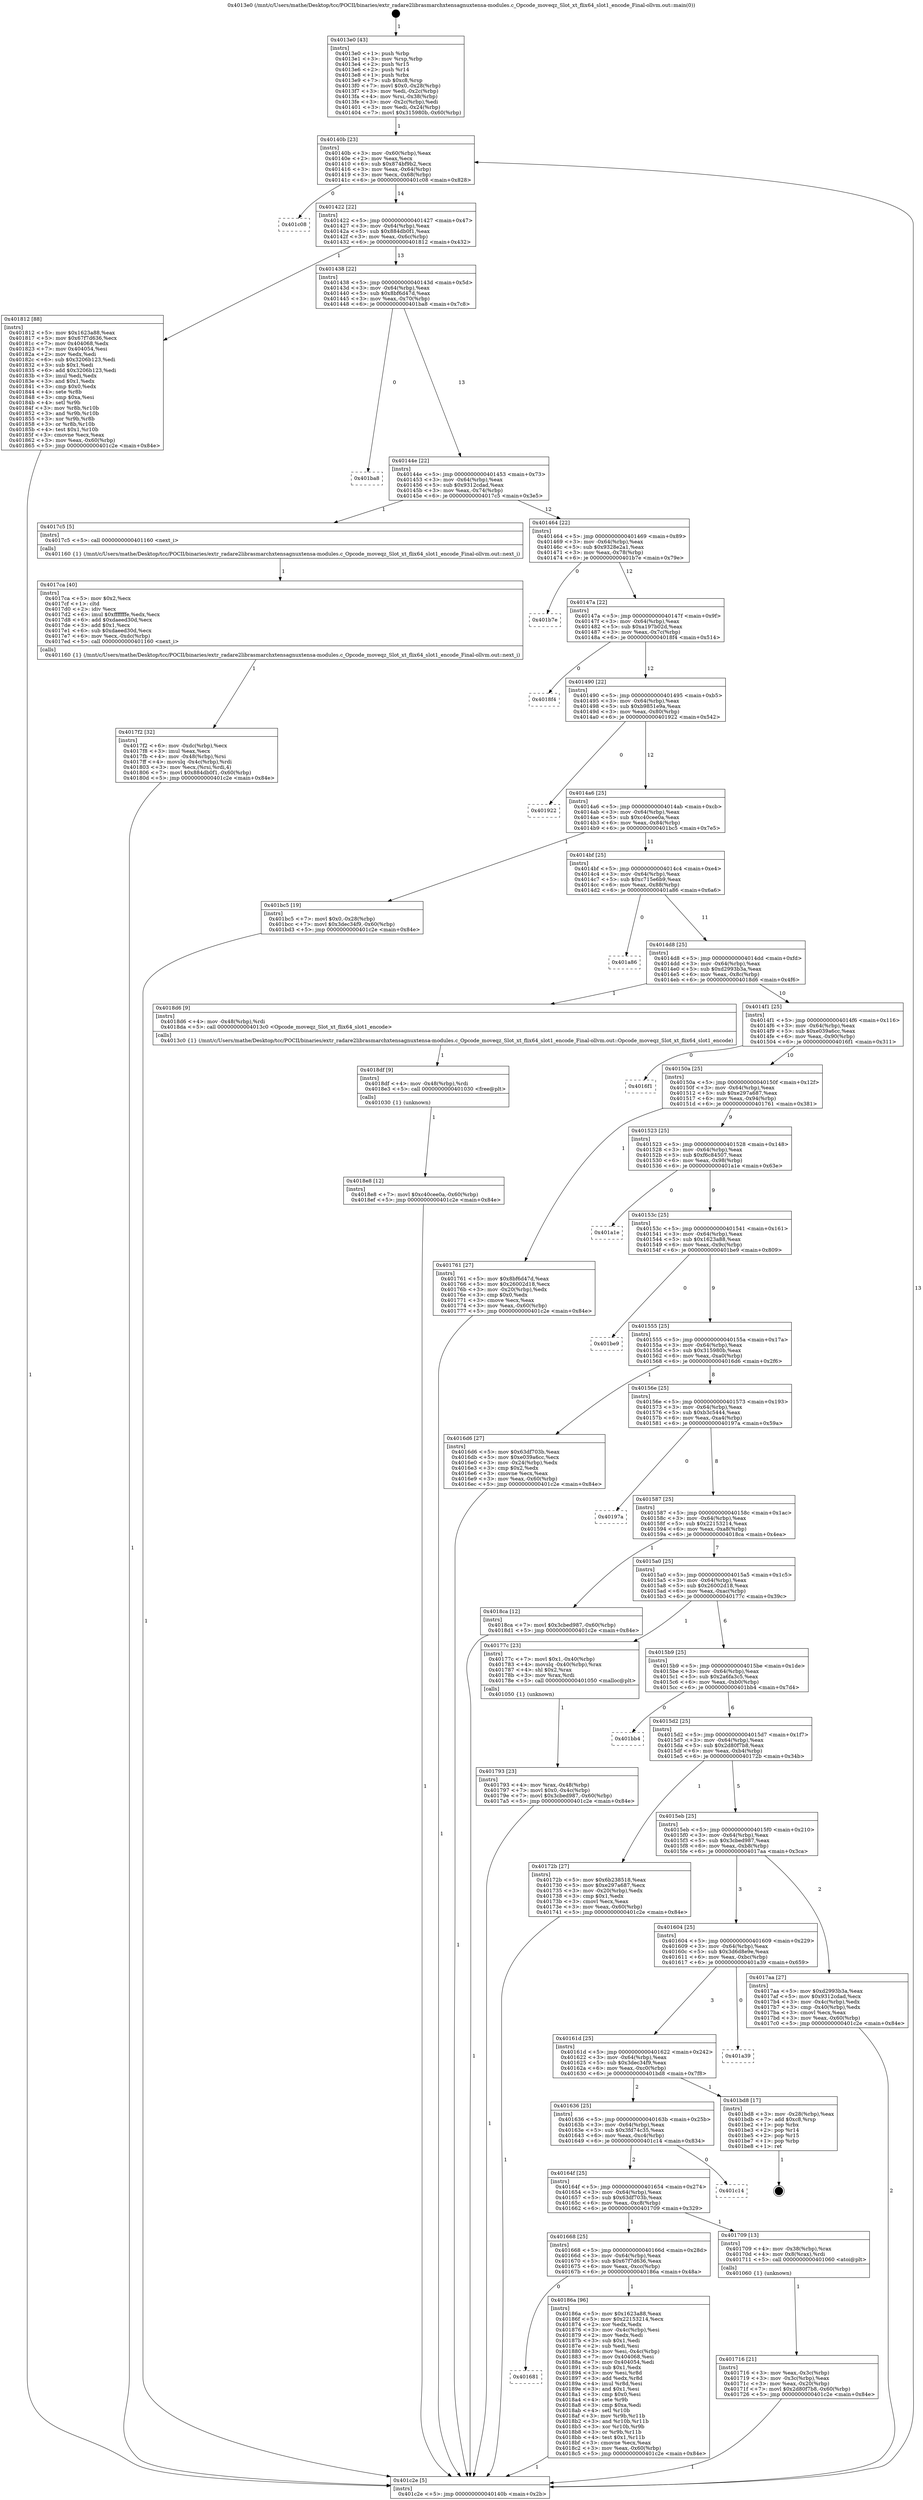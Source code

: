 digraph "0x4013e0" {
  label = "0x4013e0 (/mnt/c/Users/mathe/Desktop/tcc/POCII/binaries/extr_radare2librasmarchxtensagnuxtensa-modules.c_Opcode_moveqz_Slot_xt_flix64_slot1_encode_Final-ollvm.out::main(0))"
  labelloc = "t"
  node[shape=record]

  Entry [label="",width=0.3,height=0.3,shape=circle,fillcolor=black,style=filled]
  "0x40140b" [label="{
     0x40140b [23]\l
     | [instrs]\l
     &nbsp;&nbsp;0x40140b \<+3\>: mov -0x60(%rbp),%eax\l
     &nbsp;&nbsp;0x40140e \<+2\>: mov %eax,%ecx\l
     &nbsp;&nbsp;0x401410 \<+6\>: sub $0x874bf9b2,%ecx\l
     &nbsp;&nbsp;0x401416 \<+3\>: mov %eax,-0x64(%rbp)\l
     &nbsp;&nbsp;0x401419 \<+3\>: mov %ecx,-0x68(%rbp)\l
     &nbsp;&nbsp;0x40141c \<+6\>: je 0000000000401c08 \<main+0x828\>\l
  }"]
  "0x401c08" [label="{
     0x401c08\l
  }", style=dashed]
  "0x401422" [label="{
     0x401422 [22]\l
     | [instrs]\l
     &nbsp;&nbsp;0x401422 \<+5\>: jmp 0000000000401427 \<main+0x47\>\l
     &nbsp;&nbsp;0x401427 \<+3\>: mov -0x64(%rbp),%eax\l
     &nbsp;&nbsp;0x40142a \<+5\>: sub $0x884db0f1,%eax\l
     &nbsp;&nbsp;0x40142f \<+3\>: mov %eax,-0x6c(%rbp)\l
     &nbsp;&nbsp;0x401432 \<+6\>: je 0000000000401812 \<main+0x432\>\l
  }"]
  Exit [label="",width=0.3,height=0.3,shape=circle,fillcolor=black,style=filled,peripheries=2]
  "0x401812" [label="{
     0x401812 [88]\l
     | [instrs]\l
     &nbsp;&nbsp;0x401812 \<+5\>: mov $0x1623a88,%eax\l
     &nbsp;&nbsp;0x401817 \<+5\>: mov $0x67f7d636,%ecx\l
     &nbsp;&nbsp;0x40181c \<+7\>: mov 0x404068,%edx\l
     &nbsp;&nbsp;0x401823 \<+7\>: mov 0x404054,%esi\l
     &nbsp;&nbsp;0x40182a \<+2\>: mov %edx,%edi\l
     &nbsp;&nbsp;0x40182c \<+6\>: sub $0x3206b123,%edi\l
     &nbsp;&nbsp;0x401832 \<+3\>: sub $0x1,%edi\l
     &nbsp;&nbsp;0x401835 \<+6\>: add $0x3206b123,%edi\l
     &nbsp;&nbsp;0x40183b \<+3\>: imul %edi,%edx\l
     &nbsp;&nbsp;0x40183e \<+3\>: and $0x1,%edx\l
     &nbsp;&nbsp;0x401841 \<+3\>: cmp $0x0,%edx\l
     &nbsp;&nbsp;0x401844 \<+4\>: sete %r8b\l
     &nbsp;&nbsp;0x401848 \<+3\>: cmp $0xa,%esi\l
     &nbsp;&nbsp;0x40184b \<+4\>: setl %r9b\l
     &nbsp;&nbsp;0x40184f \<+3\>: mov %r8b,%r10b\l
     &nbsp;&nbsp;0x401852 \<+3\>: and %r9b,%r10b\l
     &nbsp;&nbsp;0x401855 \<+3\>: xor %r9b,%r8b\l
     &nbsp;&nbsp;0x401858 \<+3\>: or %r8b,%r10b\l
     &nbsp;&nbsp;0x40185b \<+4\>: test $0x1,%r10b\l
     &nbsp;&nbsp;0x40185f \<+3\>: cmovne %ecx,%eax\l
     &nbsp;&nbsp;0x401862 \<+3\>: mov %eax,-0x60(%rbp)\l
     &nbsp;&nbsp;0x401865 \<+5\>: jmp 0000000000401c2e \<main+0x84e\>\l
  }"]
  "0x401438" [label="{
     0x401438 [22]\l
     | [instrs]\l
     &nbsp;&nbsp;0x401438 \<+5\>: jmp 000000000040143d \<main+0x5d\>\l
     &nbsp;&nbsp;0x40143d \<+3\>: mov -0x64(%rbp),%eax\l
     &nbsp;&nbsp;0x401440 \<+5\>: sub $0x8bf6d47d,%eax\l
     &nbsp;&nbsp;0x401445 \<+3\>: mov %eax,-0x70(%rbp)\l
     &nbsp;&nbsp;0x401448 \<+6\>: je 0000000000401ba8 \<main+0x7c8\>\l
  }"]
  "0x4018e8" [label="{
     0x4018e8 [12]\l
     | [instrs]\l
     &nbsp;&nbsp;0x4018e8 \<+7\>: movl $0xc40cee0a,-0x60(%rbp)\l
     &nbsp;&nbsp;0x4018ef \<+5\>: jmp 0000000000401c2e \<main+0x84e\>\l
  }"]
  "0x401ba8" [label="{
     0x401ba8\l
  }", style=dashed]
  "0x40144e" [label="{
     0x40144e [22]\l
     | [instrs]\l
     &nbsp;&nbsp;0x40144e \<+5\>: jmp 0000000000401453 \<main+0x73\>\l
     &nbsp;&nbsp;0x401453 \<+3\>: mov -0x64(%rbp),%eax\l
     &nbsp;&nbsp;0x401456 \<+5\>: sub $0x9312cdad,%eax\l
     &nbsp;&nbsp;0x40145b \<+3\>: mov %eax,-0x74(%rbp)\l
     &nbsp;&nbsp;0x40145e \<+6\>: je 00000000004017c5 \<main+0x3e5\>\l
  }"]
  "0x4018df" [label="{
     0x4018df [9]\l
     | [instrs]\l
     &nbsp;&nbsp;0x4018df \<+4\>: mov -0x48(%rbp),%rdi\l
     &nbsp;&nbsp;0x4018e3 \<+5\>: call 0000000000401030 \<free@plt\>\l
     | [calls]\l
     &nbsp;&nbsp;0x401030 \{1\} (unknown)\l
  }"]
  "0x4017c5" [label="{
     0x4017c5 [5]\l
     | [instrs]\l
     &nbsp;&nbsp;0x4017c5 \<+5\>: call 0000000000401160 \<next_i\>\l
     | [calls]\l
     &nbsp;&nbsp;0x401160 \{1\} (/mnt/c/Users/mathe/Desktop/tcc/POCII/binaries/extr_radare2librasmarchxtensagnuxtensa-modules.c_Opcode_moveqz_Slot_xt_flix64_slot1_encode_Final-ollvm.out::next_i)\l
  }"]
  "0x401464" [label="{
     0x401464 [22]\l
     | [instrs]\l
     &nbsp;&nbsp;0x401464 \<+5\>: jmp 0000000000401469 \<main+0x89\>\l
     &nbsp;&nbsp;0x401469 \<+3\>: mov -0x64(%rbp),%eax\l
     &nbsp;&nbsp;0x40146c \<+5\>: sub $0x9328e2a1,%eax\l
     &nbsp;&nbsp;0x401471 \<+3\>: mov %eax,-0x78(%rbp)\l
     &nbsp;&nbsp;0x401474 \<+6\>: je 0000000000401b7e \<main+0x79e\>\l
  }"]
  "0x401681" [label="{
     0x401681\l
  }", style=dashed]
  "0x401b7e" [label="{
     0x401b7e\l
  }", style=dashed]
  "0x40147a" [label="{
     0x40147a [22]\l
     | [instrs]\l
     &nbsp;&nbsp;0x40147a \<+5\>: jmp 000000000040147f \<main+0x9f\>\l
     &nbsp;&nbsp;0x40147f \<+3\>: mov -0x64(%rbp),%eax\l
     &nbsp;&nbsp;0x401482 \<+5\>: sub $0xa197b02d,%eax\l
     &nbsp;&nbsp;0x401487 \<+3\>: mov %eax,-0x7c(%rbp)\l
     &nbsp;&nbsp;0x40148a \<+6\>: je 00000000004018f4 \<main+0x514\>\l
  }"]
  "0x40186a" [label="{
     0x40186a [96]\l
     | [instrs]\l
     &nbsp;&nbsp;0x40186a \<+5\>: mov $0x1623a88,%eax\l
     &nbsp;&nbsp;0x40186f \<+5\>: mov $0x22153214,%ecx\l
     &nbsp;&nbsp;0x401874 \<+2\>: xor %edx,%edx\l
     &nbsp;&nbsp;0x401876 \<+3\>: mov -0x4c(%rbp),%esi\l
     &nbsp;&nbsp;0x401879 \<+2\>: mov %edx,%edi\l
     &nbsp;&nbsp;0x40187b \<+3\>: sub $0x1,%edi\l
     &nbsp;&nbsp;0x40187e \<+2\>: sub %edi,%esi\l
     &nbsp;&nbsp;0x401880 \<+3\>: mov %esi,-0x4c(%rbp)\l
     &nbsp;&nbsp;0x401883 \<+7\>: mov 0x404068,%esi\l
     &nbsp;&nbsp;0x40188a \<+7\>: mov 0x404054,%edi\l
     &nbsp;&nbsp;0x401891 \<+3\>: sub $0x1,%edx\l
     &nbsp;&nbsp;0x401894 \<+3\>: mov %esi,%r8d\l
     &nbsp;&nbsp;0x401897 \<+3\>: add %edx,%r8d\l
     &nbsp;&nbsp;0x40189a \<+4\>: imul %r8d,%esi\l
     &nbsp;&nbsp;0x40189e \<+3\>: and $0x1,%esi\l
     &nbsp;&nbsp;0x4018a1 \<+3\>: cmp $0x0,%esi\l
     &nbsp;&nbsp;0x4018a4 \<+4\>: sete %r9b\l
     &nbsp;&nbsp;0x4018a8 \<+3\>: cmp $0xa,%edi\l
     &nbsp;&nbsp;0x4018ab \<+4\>: setl %r10b\l
     &nbsp;&nbsp;0x4018af \<+3\>: mov %r9b,%r11b\l
     &nbsp;&nbsp;0x4018b2 \<+3\>: and %r10b,%r11b\l
     &nbsp;&nbsp;0x4018b5 \<+3\>: xor %r10b,%r9b\l
     &nbsp;&nbsp;0x4018b8 \<+3\>: or %r9b,%r11b\l
     &nbsp;&nbsp;0x4018bb \<+4\>: test $0x1,%r11b\l
     &nbsp;&nbsp;0x4018bf \<+3\>: cmovne %ecx,%eax\l
     &nbsp;&nbsp;0x4018c2 \<+3\>: mov %eax,-0x60(%rbp)\l
     &nbsp;&nbsp;0x4018c5 \<+5\>: jmp 0000000000401c2e \<main+0x84e\>\l
  }"]
  "0x4018f4" [label="{
     0x4018f4\l
  }", style=dashed]
  "0x401490" [label="{
     0x401490 [22]\l
     | [instrs]\l
     &nbsp;&nbsp;0x401490 \<+5\>: jmp 0000000000401495 \<main+0xb5\>\l
     &nbsp;&nbsp;0x401495 \<+3\>: mov -0x64(%rbp),%eax\l
     &nbsp;&nbsp;0x401498 \<+5\>: sub $0xb9851e9a,%eax\l
     &nbsp;&nbsp;0x40149d \<+3\>: mov %eax,-0x80(%rbp)\l
     &nbsp;&nbsp;0x4014a0 \<+6\>: je 0000000000401922 \<main+0x542\>\l
  }"]
  "0x4017f2" [label="{
     0x4017f2 [32]\l
     | [instrs]\l
     &nbsp;&nbsp;0x4017f2 \<+6\>: mov -0xdc(%rbp),%ecx\l
     &nbsp;&nbsp;0x4017f8 \<+3\>: imul %eax,%ecx\l
     &nbsp;&nbsp;0x4017fb \<+4\>: mov -0x48(%rbp),%rsi\l
     &nbsp;&nbsp;0x4017ff \<+4\>: movslq -0x4c(%rbp),%rdi\l
     &nbsp;&nbsp;0x401803 \<+3\>: mov %ecx,(%rsi,%rdi,4)\l
     &nbsp;&nbsp;0x401806 \<+7\>: movl $0x884db0f1,-0x60(%rbp)\l
     &nbsp;&nbsp;0x40180d \<+5\>: jmp 0000000000401c2e \<main+0x84e\>\l
  }"]
  "0x401922" [label="{
     0x401922\l
  }", style=dashed]
  "0x4014a6" [label="{
     0x4014a6 [25]\l
     | [instrs]\l
     &nbsp;&nbsp;0x4014a6 \<+5\>: jmp 00000000004014ab \<main+0xcb\>\l
     &nbsp;&nbsp;0x4014ab \<+3\>: mov -0x64(%rbp),%eax\l
     &nbsp;&nbsp;0x4014ae \<+5\>: sub $0xc40cee0a,%eax\l
     &nbsp;&nbsp;0x4014b3 \<+6\>: mov %eax,-0x84(%rbp)\l
     &nbsp;&nbsp;0x4014b9 \<+6\>: je 0000000000401bc5 \<main+0x7e5\>\l
  }"]
  "0x4017ca" [label="{
     0x4017ca [40]\l
     | [instrs]\l
     &nbsp;&nbsp;0x4017ca \<+5\>: mov $0x2,%ecx\l
     &nbsp;&nbsp;0x4017cf \<+1\>: cltd\l
     &nbsp;&nbsp;0x4017d0 \<+2\>: idiv %ecx\l
     &nbsp;&nbsp;0x4017d2 \<+6\>: imul $0xfffffffe,%edx,%ecx\l
     &nbsp;&nbsp;0x4017d8 \<+6\>: add $0xdaeed30d,%ecx\l
     &nbsp;&nbsp;0x4017de \<+3\>: add $0x1,%ecx\l
     &nbsp;&nbsp;0x4017e1 \<+6\>: sub $0xdaeed30d,%ecx\l
     &nbsp;&nbsp;0x4017e7 \<+6\>: mov %ecx,-0xdc(%rbp)\l
     &nbsp;&nbsp;0x4017ed \<+5\>: call 0000000000401160 \<next_i\>\l
     | [calls]\l
     &nbsp;&nbsp;0x401160 \{1\} (/mnt/c/Users/mathe/Desktop/tcc/POCII/binaries/extr_radare2librasmarchxtensagnuxtensa-modules.c_Opcode_moveqz_Slot_xt_flix64_slot1_encode_Final-ollvm.out::next_i)\l
  }"]
  "0x401bc5" [label="{
     0x401bc5 [19]\l
     | [instrs]\l
     &nbsp;&nbsp;0x401bc5 \<+7\>: movl $0x0,-0x28(%rbp)\l
     &nbsp;&nbsp;0x401bcc \<+7\>: movl $0x3dec34f9,-0x60(%rbp)\l
     &nbsp;&nbsp;0x401bd3 \<+5\>: jmp 0000000000401c2e \<main+0x84e\>\l
  }"]
  "0x4014bf" [label="{
     0x4014bf [25]\l
     | [instrs]\l
     &nbsp;&nbsp;0x4014bf \<+5\>: jmp 00000000004014c4 \<main+0xe4\>\l
     &nbsp;&nbsp;0x4014c4 \<+3\>: mov -0x64(%rbp),%eax\l
     &nbsp;&nbsp;0x4014c7 \<+5\>: sub $0xc715e6b9,%eax\l
     &nbsp;&nbsp;0x4014cc \<+6\>: mov %eax,-0x88(%rbp)\l
     &nbsp;&nbsp;0x4014d2 \<+6\>: je 0000000000401a86 \<main+0x6a6\>\l
  }"]
  "0x401793" [label="{
     0x401793 [23]\l
     | [instrs]\l
     &nbsp;&nbsp;0x401793 \<+4\>: mov %rax,-0x48(%rbp)\l
     &nbsp;&nbsp;0x401797 \<+7\>: movl $0x0,-0x4c(%rbp)\l
     &nbsp;&nbsp;0x40179e \<+7\>: movl $0x3cbed987,-0x60(%rbp)\l
     &nbsp;&nbsp;0x4017a5 \<+5\>: jmp 0000000000401c2e \<main+0x84e\>\l
  }"]
  "0x401a86" [label="{
     0x401a86\l
  }", style=dashed]
  "0x4014d8" [label="{
     0x4014d8 [25]\l
     | [instrs]\l
     &nbsp;&nbsp;0x4014d8 \<+5\>: jmp 00000000004014dd \<main+0xfd\>\l
     &nbsp;&nbsp;0x4014dd \<+3\>: mov -0x64(%rbp),%eax\l
     &nbsp;&nbsp;0x4014e0 \<+5\>: sub $0xd2993b3a,%eax\l
     &nbsp;&nbsp;0x4014e5 \<+6\>: mov %eax,-0x8c(%rbp)\l
     &nbsp;&nbsp;0x4014eb \<+6\>: je 00000000004018d6 \<main+0x4f6\>\l
  }"]
  "0x401716" [label="{
     0x401716 [21]\l
     | [instrs]\l
     &nbsp;&nbsp;0x401716 \<+3\>: mov %eax,-0x3c(%rbp)\l
     &nbsp;&nbsp;0x401719 \<+3\>: mov -0x3c(%rbp),%eax\l
     &nbsp;&nbsp;0x40171c \<+3\>: mov %eax,-0x20(%rbp)\l
     &nbsp;&nbsp;0x40171f \<+7\>: movl $0x2d80f7b8,-0x60(%rbp)\l
     &nbsp;&nbsp;0x401726 \<+5\>: jmp 0000000000401c2e \<main+0x84e\>\l
  }"]
  "0x4018d6" [label="{
     0x4018d6 [9]\l
     | [instrs]\l
     &nbsp;&nbsp;0x4018d6 \<+4\>: mov -0x48(%rbp),%rdi\l
     &nbsp;&nbsp;0x4018da \<+5\>: call 00000000004013c0 \<Opcode_moveqz_Slot_xt_flix64_slot1_encode\>\l
     | [calls]\l
     &nbsp;&nbsp;0x4013c0 \{1\} (/mnt/c/Users/mathe/Desktop/tcc/POCII/binaries/extr_radare2librasmarchxtensagnuxtensa-modules.c_Opcode_moveqz_Slot_xt_flix64_slot1_encode_Final-ollvm.out::Opcode_moveqz_Slot_xt_flix64_slot1_encode)\l
  }"]
  "0x4014f1" [label="{
     0x4014f1 [25]\l
     | [instrs]\l
     &nbsp;&nbsp;0x4014f1 \<+5\>: jmp 00000000004014f6 \<main+0x116\>\l
     &nbsp;&nbsp;0x4014f6 \<+3\>: mov -0x64(%rbp),%eax\l
     &nbsp;&nbsp;0x4014f9 \<+5\>: sub $0xe039a6cc,%eax\l
     &nbsp;&nbsp;0x4014fe \<+6\>: mov %eax,-0x90(%rbp)\l
     &nbsp;&nbsp;0x401504 \<+6\>: je 00000000004016f1 \<main+0x311\>\l
  }"]
  "0x401668" [label="{
     0x401668 [25]\l
     | [instrs]\l
     &nbsp;&nbsp;0x401668 \<+5\>: jmp 000000000040166d \<main+0x28d\>\l
     &nbsp;&nbsp;0x40166d \<+3\>: mov -0x64(%rbp),%eax\l
     &nbsp;&nbsp;0x401670 \<+5\>: sub $0x67f7d636,%eax\l
     &nbsp;&nbsp;0x401675 \<+6\>: mov %eax,-0xcc(%rbp)\l
     &nbsp;&nbsp;0x40167b \<+6\>: je 000000000040186a \<main+0x48a\>\l
  }"]
  "0x4016f1" [label="{
     0x4016f1\l
  }", style=dashed]
  "0x40150a" [label="{
     0x40150a [25]\l
     | [instrs]\l
     &nbsp;&nbsp;0x40150a \<+5\>: jmp 000000000040150f \<main+0x12f\>\l
     &nbsp;&nbsp;0x40150f \<+3\>: mov -0x64(%rbp),%eax\l
     &nbsp;&nbsp;0x401512 \<+5\>: sub $0xe297a687,%eax\l
     &nbsp;&nbsp;0x401517 \<+6\>: mov %eax,-0x94(%rbp)\l
     &nbsp;&nbsp;0x40151d \<+6\>: je 0000000000401761 \<main+0x381\>\l
  }"]
  "0x401709" [label="{
     0x401709 [13]\l
     | [instrs]\l
     &nbsp;&nbsp;0x401709 \<+4\>: mov -0x38(%rbp),%rax\l
     &nbsp;&nbsp;0x40170d \<+4\>: mov 0x8(%rax),%rdi\l
     &nbsp;&nbsp;0x401711 \<+5\>: call 0000000000401060 \<atoi@plt\>\l
     | [calls]\l
     &nbsp;&nbsp;0x401060 \{1\} (unknown)\l
  }"]
  "0x401761" [label="{
     0x401761 [27]\l
     | [instrs]\l
     &nbsp;&nbsp;0x401761 \<+5\>: mov $0x8bf6d47d,%eax\l
     &nbsp;&nbsp;0x401766 \<+5\>: mov $0x26002d18,%ecx\l
     &nbsp;&nbsp;0x40176b \<+3\>: mov -0x20(%rbp),%edx\l
     &nbsp;&nbsp;0x40176e \<+3\>: cmp $0x0,%edx\l
     &nbsp;&nbsp;0x401771 \<+3\>: cmove %ecx,%eax\l
     &nbsp;&nbsp;0x401774 \<+3\>: mov %eax,-0x60(%rbp)\l
     &nbsp;&nbsp;0x401777 \<+5\>: jmp 0000000000401c2e \<main+0x84e\>\l
  }"]
  "0x401523" [label="{
     0x401523 [25]\l
     | [instrs]\l
     &nbsp;&nbsp;0x401523 \<+5\>: jmp 0000000000401528 \<main+0x148\>\l
     &nbsp;&nbsp;0x401528 \<+3\>: mov -0x64(%rbp),%eax\l
     &nbsp;&nbsp;0x40152b \<+5\>: sub $0xf6c84507,%eax\l
     &nbsp;&nbsp;0x401530 \<+6\>: mov %eax,-0x98(%rbp)\l
     &nbsp;&nbsp;0x401536 \<+6\>: je 0000000000401a1e \<main+0x63e\>\l
  }"]
  "0x40164f" [label="{
     0x40164f [25]\l
     | [instrs]\l
     &nbsp;&nbsp;0x40164f \<+5\>: jmp 0000000000401654 \<main+0x274\>\l
     &nbsp;&nbsp;0x401654 \<+3\>: mov -0x64(%rbp),%eax\l
     &nbsp;&nbsp;0x401657 \<+5\>: sub $0x63df703b,%eax\l
     &nbsp;&nbsp;0x40165c \<+6\>: mov %eax,-0xc8(%rbp)\l
     &nbsp;&nbsp;0x401662 \<+6\>: je 0000000000401709 \<main+0x329\>\l
  }"]
  "0x401a1e" [label="{
     0x401a1e\l
  }", style=dashed]
  "0x40153c" [label="{
     0x40153c [25]\l
     | [instrs]\l
     &nbsp;&nbsp;0x40153c \<+5\>: jmp 0000000000401541 \<main+0x161\>\l
     &nbsp;&nbsp;0x401541 \<+3\>: mov -0x64(%rbp),%eax\l
     &nbsp;&nbsp;0x401544 \<+5\>: sub $0x1623a88,%eax\l
     &nbsp;&nbsp;0x401549 \<+6\>: mov %eax,-0x9c(%rbp)\l
     &nbsp;&nbsp;0x40154f \<+6\>: je 0000000000401be9 \<main+0x809\>\l
  }"]
  "0x401c14" [label="{
     0x401c14\l
  }", style=dashed]
  "0x401be9" [label="{
     0x401be9\l
  }", style=dashed]
  "0x401555" [label="{
     0x401555 [25]\l
     | [instrs]\l
     &nbsp;&nbsp;0x401555 \<+5\>: jmp 000000000040155a \<main+0x17a\>\l
     &nbsp;&nbsp;0x40155a \<+3\>: mov -0x64(%rbp),%eax\l
     &nbsp;&nbsp;0x40155d \<+5\>: sub $0x315980b,%eax\l
     &nbsp;&nbsp;0x401562 \<+6\>: mov %eax,-0xa0(%rbp)\l
     &nbsp;&nbsp;0x401568 \<+6\>: je 00000000004016d6 \<main+0x2f6\>\l
  }"]
  "0x401636" [label="{
     0x401636 [25]\l
     | [instrs]\l
     &nbsp;&nbsp;0x401636 \<+5\>: jmp 000000000040163b \<main+0x25b\>\l
     &nbsp;&nbsp;0x40163b \<+3\>: mov -0x64(%rbp),%eax\l
     &nbsp;&nbsp;0x40163e \<+5\>: sub $0x3fd74c35,%eax\l
     &nbsp;&nbsp;0x401643 \<+6\>: mov %eax,-0xc4(%rbp)\l
     &nbsp;&nbsp;0x401649 \<+6\>: je 0000000000401c14 \<main+0x834\>\l
  }"]
  "0x4016d6" [label="{
     0x4016d6 [27]\l
     | [instrs]\l
     &nbsp;&nbsp;0x4016d6 \<+5\>: mov $0x63df703b,%eax\l
     &nbsp;&nbsp;0x4016db \<+5\>: mov $0xe039a6cc,%ecx\l
     &nbsp;&nbsp;0x4016e0 \<+3\>: mov -0x24(%rbp),%edx\l
     &nbsp;&nbsp;0x4016e3 \<+3\>: cmp $0x2,%edx\l
     &nbsp;&nbsp;0x4016e6 \<+3\>: cmovne %ecx,%eax\l
     &nbsp;&nbsp;0x4016e9 \<+3\>: mov %eax,-0x60(%rbp)\l
     &nbsp;&nbsp;0x4016ec \<+5\>: jmp 0000000000401c2e \<main+0x84e\>\l
  }"]
  "0x40156e" [label="{
     0x40156e [25]\l
     | [instrs]\l
     &nbsp;&nbsp;0x40156e \<+5\>: jmp 0000000000401573 \<main+0x193\>\l
     &nbsp;&nbsp;0x401573 \<+3\>: mov -0x64(%rbp),%eax\l
     &nbsp;&nbsp;0x401576 \<+5\>: sub $0xb3c5444,%eax\l
     &nbsp;&nbsp;0x40157b \<+6\>: mov %eax,-0xa4(%rbp)\l
     &nbsp;&nbsp;0x401581 \<+6\>: je 000000000040197a \<main+0x59a\>\l
  }"]
  "0x401c2e" [label="{
     0x401c2e [5]\l
     | [instrs]\l
     &nbsp;&nbsp;0x401c2e \<+5\>: jmp 000000000040140b \<main+0x2b\>\l
  }"]
  "0x4013e0" [label="{
     0x4013e0 [43]\l
     | [instrs]\l
     &nbsp;&nbsp;0x4013e0 \<+1\>: push %rbp\l
     &nbsp;&nbsp;0x4013e1 \<+3\>: mov %rsp,%rbp\l
     &nbsp;&nbsp;0x4013e4 \<+2\>: push %r15\l
     &nbsp;&nbsp;0x4013e6 \<+2\>: push %r14\l
     &nbsp;&nbsp;0x4013e8 \<+1\>: push %rbx\l
     &nbsp;&nbsp;0x4013e9 \<+7\>: sub $0xc8,%rsp\l
     &nbsp;&nbsp;0x4013f0 \<+7\>: movl $0x0,-0x28(%rbp)\l
     &nbsp;&nbsp;0x4013f7 \<+3\>: mov %edi,-0x2c(%rbp)\l
     &nbsp;&nbsp;0x4013fa \<+4\>: mov %rsi,-0x38(%rbp)\l
     &nbsp;&nbsp;0x4013fe \<+3\>: mov -0x2c(%rbp),%edi\l
     &nbsp;&nbsp;0x401401 \<+3\>: mov %edi,-0x24(%rbp)\l
     &nbsp;&nbsp;0x401404 \<+7\>: movl $0x315980b,-0x60(%rbp)\l
  }"]
  "0x401bd8" [label="{
     0x401bd8 [17]\l
     | [instrs]\l
     &nbsp;&nbsp;0x401bd8 \<+3\>: mov -0x28(%rbp),%eax\l
     &nbsp;&nbsp;0x401bdb \<+7\>: add $0xc8,%rsp\l
     &nbsp;&nbsp;0x401be2 \<+1\>: pop %rbx\l
     &nbsp;&nbsp;0x401be3 \<+2\>: pop %r14\l
     &nbsp;&nbsp;0x401be5 \<+2\>: pop %r15\l
     &nbsp;&nbsp;0x401be7 \<+1\>: pop %rbp\l
     &nbsp;&nbsp;0x401be8 \<+1\>: ret\l
  }"]
  "0x40197a" [label="{
     0x40197a\l
  }", style=dashed]
  "0x401587" [label="{
     0x401587 [25]\l
     | [instrs]\l
     &nbsp;&nbsp;0x401587 \<+5\>: jmp 000000000040158c \<main+0x1ac\>\l
     &nbsp;&nbsp;0x40158c \<+3\>: mov -0x64(%rbp),%eax\l
     &nbsp;&nbsp;0x40158f \<+5\>: sub $0x22153214,%eax\l
     &nbsp;&nbsp;0x401594 \<+6\>: mov %eax,-0xa8(%rbp)\l
     &nbsp;&nbsp;0x40159a \<+6\>: je 00000000004018ca \<main+0x4ea\>\l
  }"]
  "0x40161d" [label="{
     0x40161d [25]\l
     | [instrs]\l
     &nbsp;&nbsp;0x40161d \<+5\>: jmp 0000000000401622 \<main+0x242\>\l
     &nbsp;&nbsp;0x401622 \<+3\>: mov -0x64(%rbp),%eax\l
     &nbsp;&nbsp;0x401625 \<+5\>: sub $0x3dec34f9,%eax\l
     &nbsp;&nbsp;0x40162a \<+6\>: mov %eax,-0xc0(%rbp)\l
     &nbsp;&nbsp;0x401630 \<+6\>: je 0000000000401bd8 \<main+0x7f8\>\l
  }"]
  "0x4018ca" [label="{
     0x4018ca [12]\l
     | [instrs]\l
     &nbsp;&nbsp;0x4018ca \<+7\>: movl $0x3cbed987,-0x60(%rbp)\l
     &nbsp;&nbsp;0x4018d1 \<+5\>: jmp 0000000000401c2e \<main+0x84e\>\l
  }"]
  "0x4015a0" [label="{
     0x4015a0 [25]\l
     | [instrs]\l
     &nbsp;&nbsp;0x4015a0 \<+5\>: jmp 00000000004015a5 \<main+0x1c5\>\l
     &nbsp;&nbsp;0x4015a5 \<+3\>: mov -0x64(%rbp),%eax\l
     &nbsp;&nbsp;0x4015a8 \<+5\>: sub $0x26002d18,%eax\l
     &nbsp;&nbsp;0x4015ad \<+6\>: mov %eax,-0xac(%rbp)\l
     &nbsp;&nbsp;0x4015b3 \<+6\>: je 000000000040177c \<main+0x39c\>\l
  }"]
  "0x401a39" [label="{
     0x401a39\l
  }", style=dashed]
  "0x40177c" [label="{
     0x40177c [23]\l
     | [instrs]\l
     &nbsp;&nbsp;0x40177c \<+7\>: movl $0x1,-0x40(%rbp)\l
     &nbsp;&nbsp;0x401783 \<+4\>: movslq -0x40(%rbp),%rax\l
     &nbsp;&nbsp;0x401787 \<+4\>: shl $0x2,%rax\l
     &nbsp;&nbsp;0x40178b \<+3\>: mov %rax,%rdi\l
     &nbsp;&nbsp;0x40178e \<+5\>: call 0000000000401050 \<malloc@plt\>\l
     | [calls]\l
     &nbsp;&nbsp;0x401050 \{1\} (unknown)\l
  }"]
  "0x4015b9" [label="{
     0x4015b9 [25]\l
     | [instrs]\l
     &nbsp;&nbsp;0x4015b9 \<+5\>: jmp 00000000004015be \<main+0x1de\>\l
     &nbsp;&nbsp;0x4015be \<+3\>: mov -0x64(%rbp),%eax\l
     &nbsp;&nbsp;0x4015c1 \<+5\>: sub $0x2a6fa3c5,%eax\l
     &nbsp;&nbsp;0x4015c6 \<+6\>: mov %eax,-0xb0(%rbp)\l
     &nbsp;&nbsp;0x4015cc \<+6\>: je 0000000000401bb4 \<main+0x7d4\>\l
  }"]
  "0x401604" [label="{
     0x401604 [25]\l
     | [instrs]\l
     &nbsp;&nbsp;0x401604 \<+5\>: jmp 0000000000401609 \<main+0x229\>\l
     &nbsp;&nbsp;0x401609 \<+3\>: mov -0x64(%rbp),%eax\l
     &nbsp;&nbsp;0x40160c \<+5\>: sub $0x3d6d8e9e,%eax\l
     &nbsp;&nbsp;0x401611 \<+6\>: mov %eax,-0xbc(%rbp)\l
     &nbsp;&nbsp;0x401617 \<+6\>: je 0000000000401a39 \<main+0x659\>\l
  }"]
  "0x401bb4" [label="{
     0x401bb4\l
  }", style=dashed]
  "0x4015d2" [label="{
     0x4015d2 [25]\l
     | [instrs]\l
     &nbsp;&nbsp;0x4015d2 \<+5\>: jmp 00000000004015d7 \<main+0x1f7\>\l
     &nbsp;&nbsp;0x4015d7 \<+3\>: mov -0x64(%rbp),%eax\l
     &nbsp;&nbsp;0x4015da \<+5\>: sub $0x2d80f7b8,%eax\l
     &nbsp;&nbsp;0x4015df \<+6\>: mov %eax,-0xb4(%rbp)\l
     &nbsp;&nbsp;0x4015e5 \<+6\>: je 000000000040172b \<main+0x34b\>\l
  }"]
  "0x4017aa" [label="{
     0x4017aa [27]\l
     | [instrs]\l
     &nbsp;&nbsp;0x4017aa \<+5\>: mov $0xd2993b3a,%eax\l
     &nbsp;&nbsp;0x4017af \<+5\>: mov $0x9312cdad,%ecx\l
     &nbsp;&nbsp;0x4017b4 \<+3\>: mov -0x4c(%rbp),%edx\l
     &nbsp;&nbsp;0x4017b7 \<+3\>: cmp -0x40(%rbp),%edx\l
     &nbsp;&nbsp;0x4017ba \<+3\>: cmovl %ecx,%eax\l
     &nbsp;&nbsp;0x4017bd \<+3\>: mov %eax,-0x60(%rbp)\l
     &nbsp;&nbsp;0x4017c0 \<+5\>: jmp 0000000000401c2e \<main+0x84e\>\l
  }"]
  "0x40172b" [label="{
     0x40172b [27]\l
     | [instrs]\l
     &nbsp;&nbsp;0x40172b \<+5\>: mov $0x6b238518,%eax\l
     &nbsp;&nbsp;0x401730 \<+5\>: mov $0xe297a687,%ecx\l
     &nbsp;&nbsp;0x401735 \<+3\>: mov -0x20(%rbp),%edx\l
     &nbsp;&nbsp;0x401738 \<+3\>: cmp $0x1,%edx\l
     &nbsp;&nbsp;0x40173b \<+3\>: cmovl %ecx,%eax\l
     &nbsp;&nbsp;0x40173e \<+3\>: mov %eax,-0x60(%rbp)\l
     &nbsp;&nbsp;0x401741 \<+5\>: jmp 0000000000401c2e \<main+0x84e\>\l
  }"]
  "0x4015eb" [label="{
     0x4015eb [25]\l
     | [instrs]\l
     &nbsp;&nbsp;0x4015eb \<+5\>: jmp 00000000004015f0 \<main+0x210\>\l
     &nbsp;&nbsp;0x4015f0 \<+3\>: mov -0x64(%rbp),%eax\l
     &nbsp;&nbsp;0x4015f3 \<+5\>: sub $0x3cbed987,%eax\l
     &nbsp;&nbsp;0x4015f8 \<+6\>: mov %eax,-0xb8(%rbp)\l
     &nbsp;&nbsp;0x4015fe \<+6\>: je 00000000004017aa \<main+0x3ca\>\l
  }"]
  Entry -> "0x4013e0" [label=" 1"]
  "0x40140b" -> "0x401c08" [label=" 0"]
  "0x40140b" -> "0x401422" [label=" 14"]
  "0x401bd8" -> Exit [label=" 1"]
  "0x401422" -> "0x401812" [label=" 1"]
  "0x401422" -> "0x401438" [label=" 13"]
  "0x401bc5" -> "0x401c2e" [label=" 1"]
  "0x401438" -> "0x401ba8" [label=" 0"]
  "0x401438" -> "0x40144e" [label=" 13"]
  "0x4018e8" -> "0x401c2e" [label=" 1"]
  "0x40144e" -> "0x4017c5" [label=" 1"]
  "0x40144e" -> "0x401464" [label=" 12"]
  "0x4018df" -> "0x4018e8" [label=" 1"]
  "0x401464" -> "0x401b7e" [label=" 0"]
  "0x401464" -> "0x40147a" [label=" 12"]
  "0x4018d6" -> "0x4018df" [label=" 1"]
  "0x40147a" -> "0x4018f4" [label=" 0"]
  "0x40147a" -> "0x401490" [label=" 12"]
  "0x4018ca" -> "0x401c2e" [label=" 1"]
  "0x401490" -> "0x401922" [label=" 0"]
  "0x401490" -> "0x4014a6" [label=" 12"]
  "0x401668" -> "0x401681" [label=" 0"]
  "0x4014a6" -> "0x401bc5" [label=" 1"]
  "0x4014a6" -> "0x4014bf" [label=" 11"]
  "0x401668" -> "0x40186a" [label=" 1"]
  "0x4014bf" -> "0x401a86" [label=" 0"]
  "0x4014bf" -> "0x4014d8" [label=" 11"]
  "0x40186a" -> "0x401c2e" [label=" 1"]
  "0x4014d8" -> "0x4018d6" [label=" 1"]
  "0x4014d8" -> "0x4014f1" [label=" 10"]
  "0x401812" -> "0x401c2e" [label=" 1"]
  "0x4014f1" -> "0x4016f1" [label=" 0"]
  "0x4014f1" -> "0x40150a" [label=" 10"]
  "0x4017f2" -> "0x401c2e" [label=" 1"]
  "0x40150a" -> "0x401761" [label=" 1"]
  "0x40150a" -> "0x401523" [label=" 9"]
  "0x4017ca" -> "0x4017f2" [label=" 1"]
  "0x401523" -> "0x401a1e" [label=" 0"]
  "0x401523" -> "0x40153c" [label=" 9"]
  "0x4017aa" -> "0x401c2e" [label=" 2"]
  "0x40153c" -> "0x401be9" [label=" 0"]
  "0x40153c" -> "0x401555" [label=" 9"]
  "0x401793" -> "0x401c2e" [label=" 1"]
  "0x401555" -> "0x4016d6" [label=" 1"]
  "0x401555" -> "0x40156e" [label=" 8"]
  "0x4016d6" -> "0x401c2e" [label=" 1"]
  "0x4013e0" -> "0x40140b" [label=" 1"]
  "0x401c2e" -> "0x40140b" [label=" 13"]
  "0x401761" -> "0x401c2e" [label=" 1"]
  "0x40156e" -> "0x40197a" [label=" 0"]
  "0x40156e" -> "0x401587" [label=" 8"]
  "0x40172b" -> "0x401c2e" [label=" 1"]
  "0x401587" -> "0x4018ca" [label=" 1"]
  "0x401587" -> "0x4015a0" [label=" 7"]
  "0x401709" -> "0x401716" [label=" 1"]
  "0x4015a0" -> "0x40177c" [label=" 1"]
  "0x4015a0" -> "0x4015b9" [label=" 6"]
  "0x40164f" -> "0x401668" [label=" 1"]
  "0x4015b9" -> "0x401bb4" [label=" 0"]
  "0x4015b9" -> "0x4015d2" [label=" 6"]
  "0x4017c5" -> "0x4017ca" [label=" 1"]
  "0x4015d2" -> "0x40172b" [label=" 1"]
  "0x4015d2" -> "0x4015eb" [label=" 5"]
  "0x401636" -> "0x40164f" [label=" 2"]
  "0x4015eb" -> "0x4017aa" [label=" 2"]
  "0x4015eb" -> "0x401604" [label=" 3"]
  "0x40164f" -> "0x401709" [label=" 1"]
  "0x401604" -> "0x401a39" [label=" 0"]
  "0x401604" -> "0x40161d" [label=" 3"]
  "0x401716" -> "0x401c2e" [label=" 1"]
  "0x40161d" -> "0x401bd8" [label=" 1"]
  "0x40161d" -> "0x401636" [label=" 2"]
  "0x40177c" -> "0x401793" [label=" 1"]
  "0x401636" -> "0x401c14" [label=" 0"]
}
